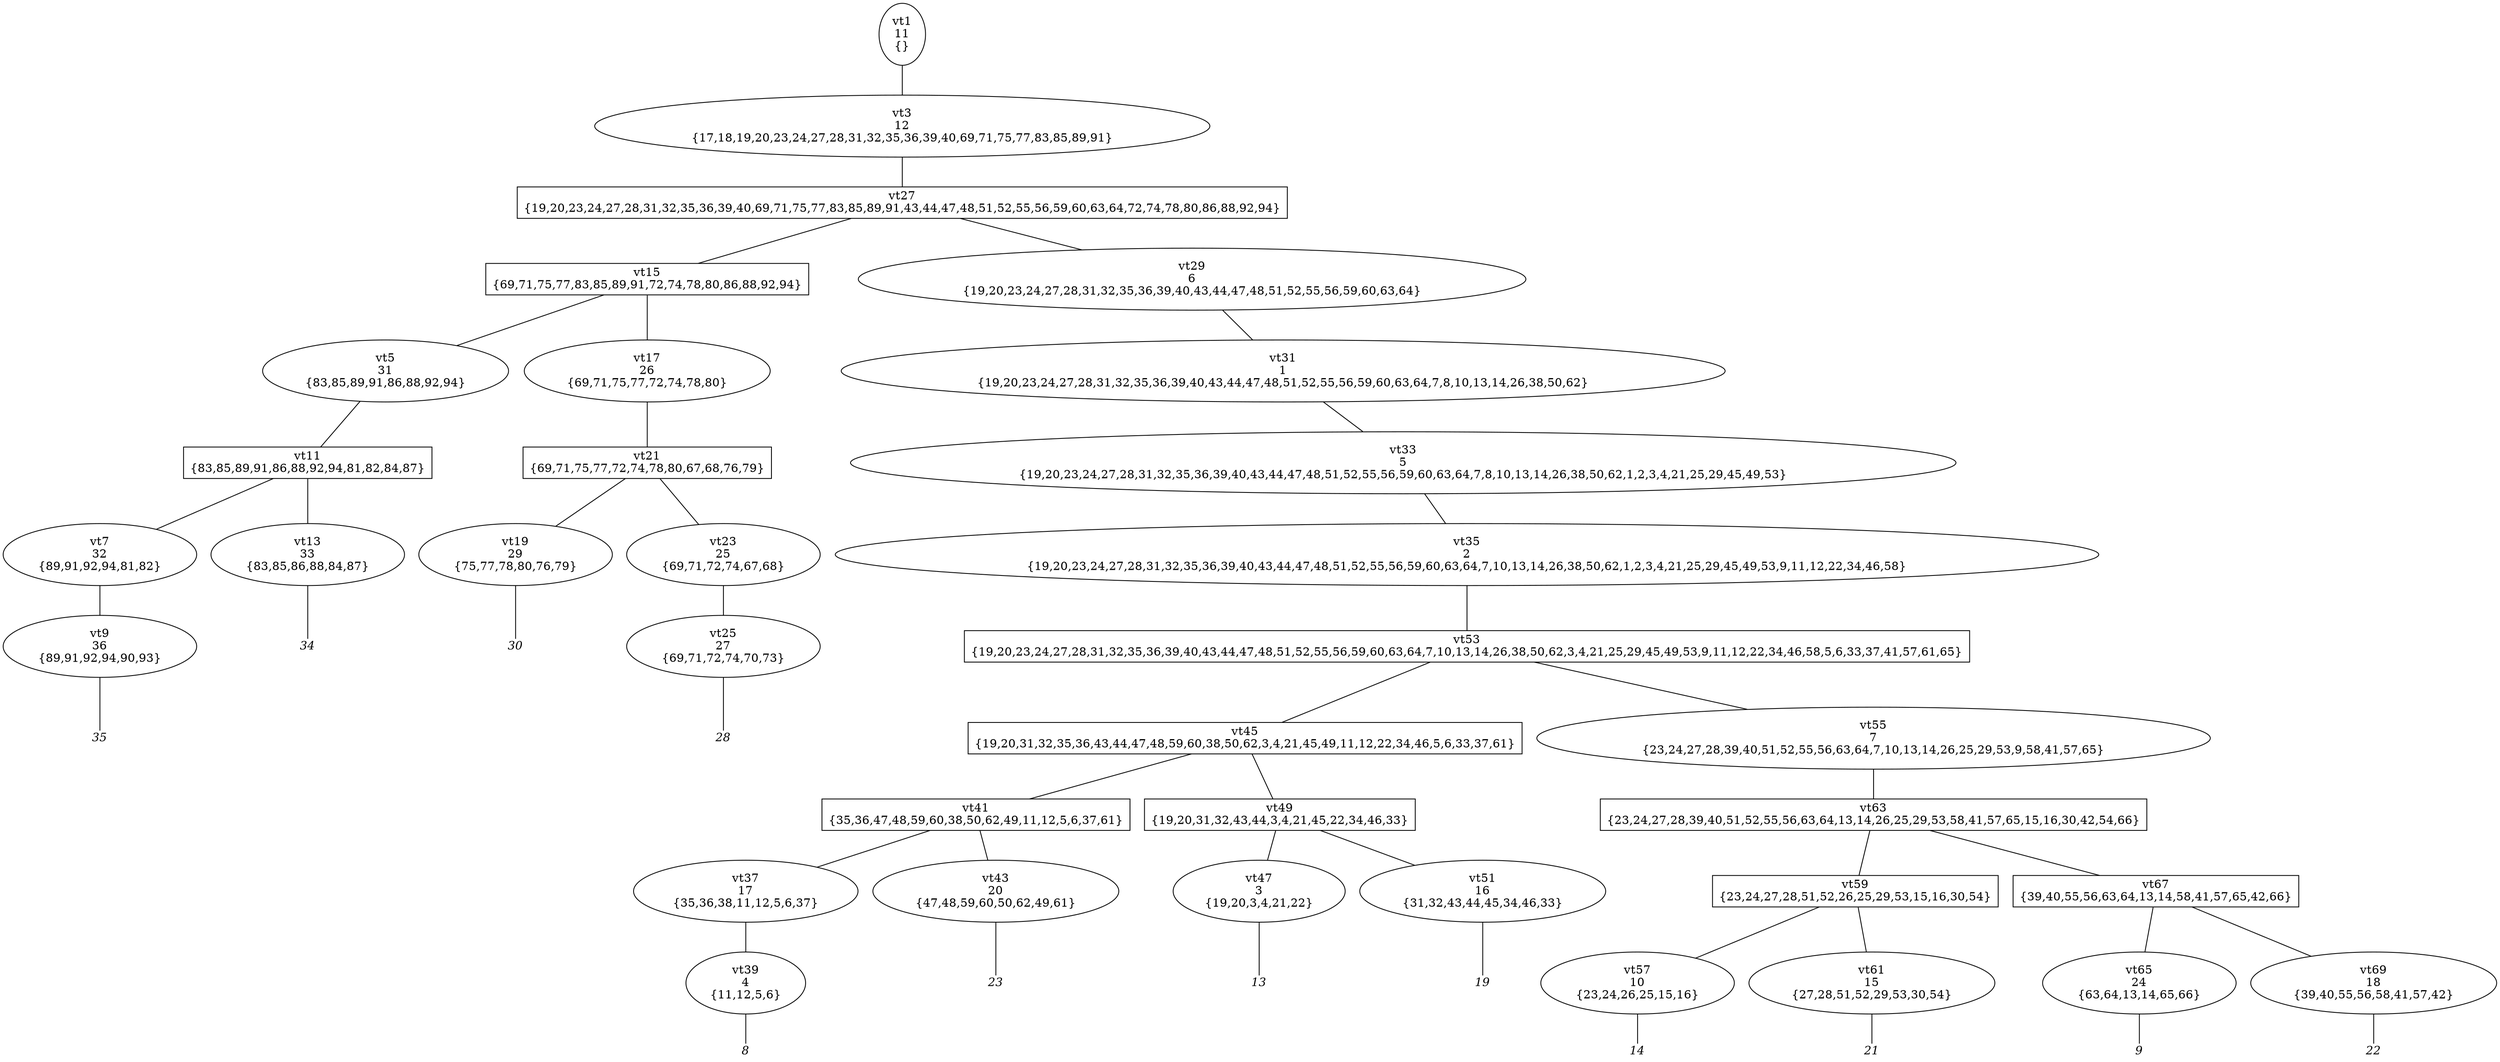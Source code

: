 
digraph vtree {

overlap=false

n1 [label="vt1
11
{}",shape="ellipse"]; 
n3 [label="vt3
12
{17,18,19,20,23,24,27,28,31,32,35,36,39,40,69,71,75,77,83,85,89,91}",shape="ellipse"]; 
n27 [label="vt27
{19,20,23,24,27,28,31,32,35,36,39,40,69,71,75,77,83,85,89,91,43,44,47,48,51,52,55,56,59,60,63,64,72,74,78,80,86,88,92,94}",shape="box"]; 
n15 [label="vt15
{69,71,75,77,83,85,89,91,72,74,78,80,86,88,92,94}",shape="box"]; 
n5 [label="vt5
31
{83,85,89,91,86,88,92,94}",shape="ellipse"]; 
n11 [label="vt11
{83,85,89,91,86,88,92,94,81,82,84,87}",shape="box"]; 
n7 [label="vt7
32
{89,91,92,94,81,82}",shape="ellipse"]; 
n9 [label="vt9
36
{89,91,92,94,90,93}",shape="ellipse"]; 
n10 [label="35",fontname="Times-Italic",fontsize=14,shape=plaintext,fixedsize=true,width=.25,height=.25]; 
n13 [label="vt13
33
{83,85,86,88,84,87}",shape="ellipse"]; 
n14 [label="34",fontname="Times-Italic",fontsize=14,shape=plaintext,fixedsize=true,width=.25,height=.25]; 
n17 [label="vt17
26
{69,71,75,77,72,74,78,80}",shape="ellipse"]; 
n21 [label="vt21
{69,71,75,77,72,74,78,80,67,68,76,79}",shape="box"]; 
n19 [label="vt19
29
{75,77,78,80,76,79}",shape="ellipse"]; 
n20 [label="30",fontname="Times-Italic",fontsize=14,shape=plaintext,fixedsize=true,width=.25,height=.25]; 
n23 [label="vt23
25
{69,71,72,74,67,68}",shape="ellipse"]; 
n25 [label="vt25
27
{69,71,72,74,70,73}",shape="ellipse"]; 
n26 [label="28",fontname="Times-Italic",fontsize=14,shape=plaintext,fixedsize=true,width=.25,height=.25]; 
n29 [label="vt29
6
{19,20,23,24,27,28,31,32,35,36,39,40,43,44,47,48,51,52,55,56,59,60,63,64}",shape="ellipse"]; 
n31 [label="vt31
1
{19,20,23,24,27,28,31,32,35,36,39,40,43,44,47,48,51,52,55,56,59,60,63,64,7,8,10,13,14,26,38,50,62}",shape="ellipse"]; 
n33 [label="vt33
5
{19,20,23,24,27,28,31,32,35,36,39,40,43,44,47,48,51,52,55,56,59,60,63,64,7,8,10,13,14,26,38,50,62,1,2,3,4,21,25,29,45,49,53}",shape="ellipse"]; 
n35 [label="vt35
2
{19,20,23,24,27,28,31,32,35,36,39,40,43,44,47,48,51,52,55,56,59,60,63,64,7,10,13,14,26,38,50,62,1,2,3,4,21,25,29,45,49,53,9,11,12,22,34,46,58}",shape="ellipse"]; 
n53 [label="vt53
{19,20,23,24,27,28,31,32,35,36,39,40,43,44,47,48,51,52,55,56,59,60,63,64,7,10,13,14,26,38,50,62,3,4,21,25,29,45,49,53,9,11,12,22,34,46,58,5,6,33,37,41,57,61,65}",shape="box"]; 
n45 [label="vt45
{19,20,31,32,35,36,43,44,47,48,59,60,38,50,62,3,4,21,45,49,11,12,22,34,46,5,6,33,37,61}",shape="box"]; 
n41 [label="vt41
{35,36,47,48,59,60,38,50,62,49,11,12,5,6,37,61}",shape="box"]; 
n37 [label="vt37
17
{35,36,38,11,12,5,6,37}",shape="ellipse"]; 
n39 [label="vt39
4
{11,12,5,6}",shape="ellipse"]; 
n40 [label="8",fontname="Times-Italic",fontsize=14,shape=plaintext,fixedsize=true,width=.25,height=.25]; 
n43 [label="vt43
20
{47,48,59,60,50,62,49,61}",shape="ellipse"]; 
n44 [label="23",fontname="Times-Italic",fontsize=14,shape=plaintext,fixedsize=true,width=.25,height=.25]; 
n49 [label="vt49
{19,20,31,32,43,44,3,4,21,45,22,34,46,33}",shape="box"]; 
n47 [label="vt47
3
{19,20,3,4,21,22}",shape="ellipse"]; 
n48 [label="13",fontname="Times-Italic",fontsize=14,shape=plaintext,fixedsize=true,width=.25,height=.25]; 
n51 [label="vt51
16
{31,32,43,44,45,34,46,33}",shape="ellipse"]; 
n52 [label="19",fontname="Times-Italic",fontsize=14,shape=plaintext,fixedsize=true,width=.25,height=.25]; 
n55 [label="vt55
7
{23,24,27,28,39,40,51,52,55,56,63,64,7,10,13,14,26,25,29,53,9,58,41,57,65}",shape="ellipse"]; 
n63 [label="vt63
{23,24,27,28,39,40,51,52,55,56,63,64,13,14,26,25,29,53,58,41,57,65,15,16,30,42,54,66}",shape="box"]; 
n59 [label="vt59
{23,24,27,28,51,52,26,25,29,53,15,16,30,54}",shape="box"]; 
n57 [label="vt57
10
{23,24,26,25,15,16}",shape="ellipse"]; 
n58 [label="14",fontname="Times-Italic",fontsize=14,shape=plaintext,fixedsize=true,width=.25,height=.25]; 
n61 [label="vt61
15
{27,28,51,52,29,53,30,54}",shape="ellipse"]; 
n62 [label="21",fontname="Times-Italic",fontsize=14,shape=plaintext,fixedsize=true,width=.25,height=.25]; 
n67 [label="vt67
{39,40,55,56,63,64,13,14,58,41,57,65,42,66}",shape="box"]; 
n65 [label="vt65
24
{63,64,13,14,65,66}",shape="ellipse"]; 
n66 [label="9",fontname="Times-Italic",fontsize=14,shape=plaintext,fixedsize=true,width=.25,height=.25]; 
n69 [label="vt69
18
{39,40,55,56,58,41,57,42}",shape="ellipse"]; 
n70 [label="22",fontname="Times-Italic",fontsize=14,shape=plaintext,fixedsize=true,width=.25,height=.25]; 
n1->n3 [arrowhead=none];
n3->n27 [arrowhead=none];
n27->n15 [arrowhead=none];
n15->n5 [arrowhead=none];
n5->n11 [arrowhead=none];
n11->n7 [arrowhead=none];
n7->n9 [arrowhead=none];
n9->n10 [arrowhead=none];
n11->n13 [arrowhead=none];
n13->n14 [arrowhead=none];
n15->n17 [arrowhead=none];
n17->n21 [arrowhead=none];
n21->n19 [arrowhead=none];
n19->n20 [arrowhead=none];
n21->n23 [arrowhead=none];
n23->n25 [arrowhead=none];
n25->n26 [arrowhead=none];
n27->n29 [arrowhead=none];
n29->n31 [arrowhead=none];
n31->n33 [arrowhead=none];
n33->n35 [arrowhead=none];
n35->n53 [arrowhead=none];
n53->n45 [arrowhead=none];
n45->n41 [arrowhead=none];
n41->n37 [arrowhead=none];
n37->n39 [arrowhead=none];
n39->n40 [arrowhead=none];
n41->n43 [arrowhead=none];
n43->n44 [arrowhead=none];
n45->n49 [arrowhead=none];
n49->n47 [arrowhead=none];
n47->n48 [arrowhead=none];
n49->n51 [arrowhead=none];
n51->n52 [arrowhead=none];
n53->n55 [arrowhead=none];
n55->n63 [arrowhead=none];
n63->n59 [arrowhead=none];
n59->n57 [arrowhead=none];
n57->n58 [arrowhead=none];
n59->n61 [arrowhead=none];
n61->n62 [arrowhead=none];
n63->n67 [arrowhead=none];
n67->n65 [arrowhead=none];
n65->n66 [arrowhead=none];
n67->n69 [arrowhead=none];
n69->n70 [arrowhead=none];


}